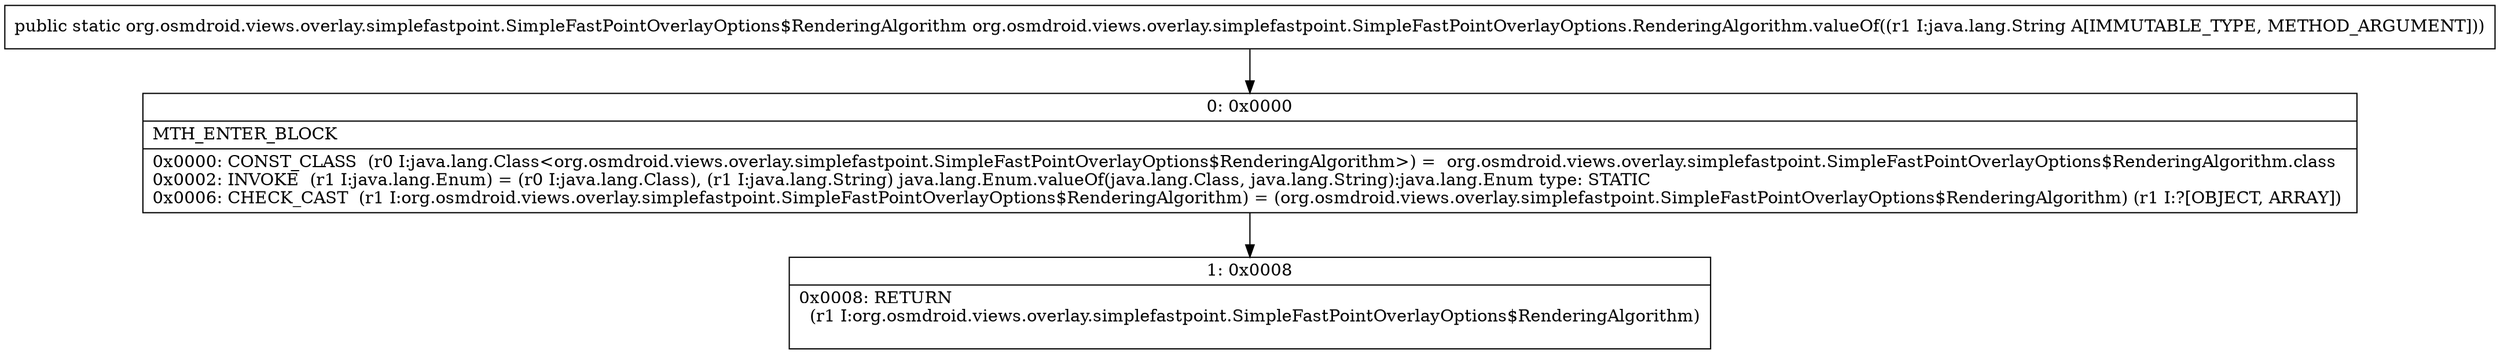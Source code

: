 digraph "CFG fororg.osmdroid.views.overlay.simplefastpoint.SimpleFastPointOverlayOptions.RenderingAlgorithm.valueOf(Ljava\/lang\/String;)Lorg\/osmdroid\/views\/overlay\/simplefastpoint\/SimpleFastPointOverlayOptions$RenderingAlgorithm;" {
Node_0 [shape=record,label="{0\:\ 0x0000|MTH_ENTER_BLOCK\l|0x0000: CONST_CLASS  (r0 I:java.lang.Class\<org.osmdroid.views.overlay.simplefastpoint.SimpleFastPointOverlayOptions$RenderingAlgorithm\>) =  org.osmdroid.views.overlay.simplefastpoint.SimpleFastPointOverlayOptions$RenderingAlgorithm.class \l0x0002: INVOKE  (r1 I:java.lang.Enum) = (r0 I:java.lang.Class), (r1 I:java.lang.String) java.lang.Enum.valueOf(java.lang.Class, java.lang.String):java.lang.Enum type: STATIC \l0x0006: CHECK_CAST  (r1 I:org.osmdroid.views.overlay.simplefastpoint.SimpleFastPointOverlayOptions$RenderingAlgorithm) = (org.osmdroid.views.overlay.simplefastpoint.SimpleFastPointOverlayOptions$RenderingAlgorithm) (r1 I:?[OBJECT, ARRAY]) \l}"];
Node_1 [shape=record,label="{1\:\ 0x0008|0x0008: RETURN  \l  (r1 I:org.osmdroid.views.overlay.simplefastpoint.SimpleFastPointOverlayOptions$RenderingAlgorithm)\l \l}"];
MethodNode[shape=record,label="{public static org.osmdroid.views.overlay.simplefastpoint.SimpleFastPointOverlayOptions$RenderingAlgorithm org.osmdroid.views.overlay.simplefastpoint.SimpleFastPointOverlayOptions.RenderingAlgorithm.valueOf((r1 I:java.lang.String A[IMMUTABLE_TYPE, METHOD_ARGUMENT])) }"];
MethodNode -> Node_0;
Node_0 -> Node_1;
}

